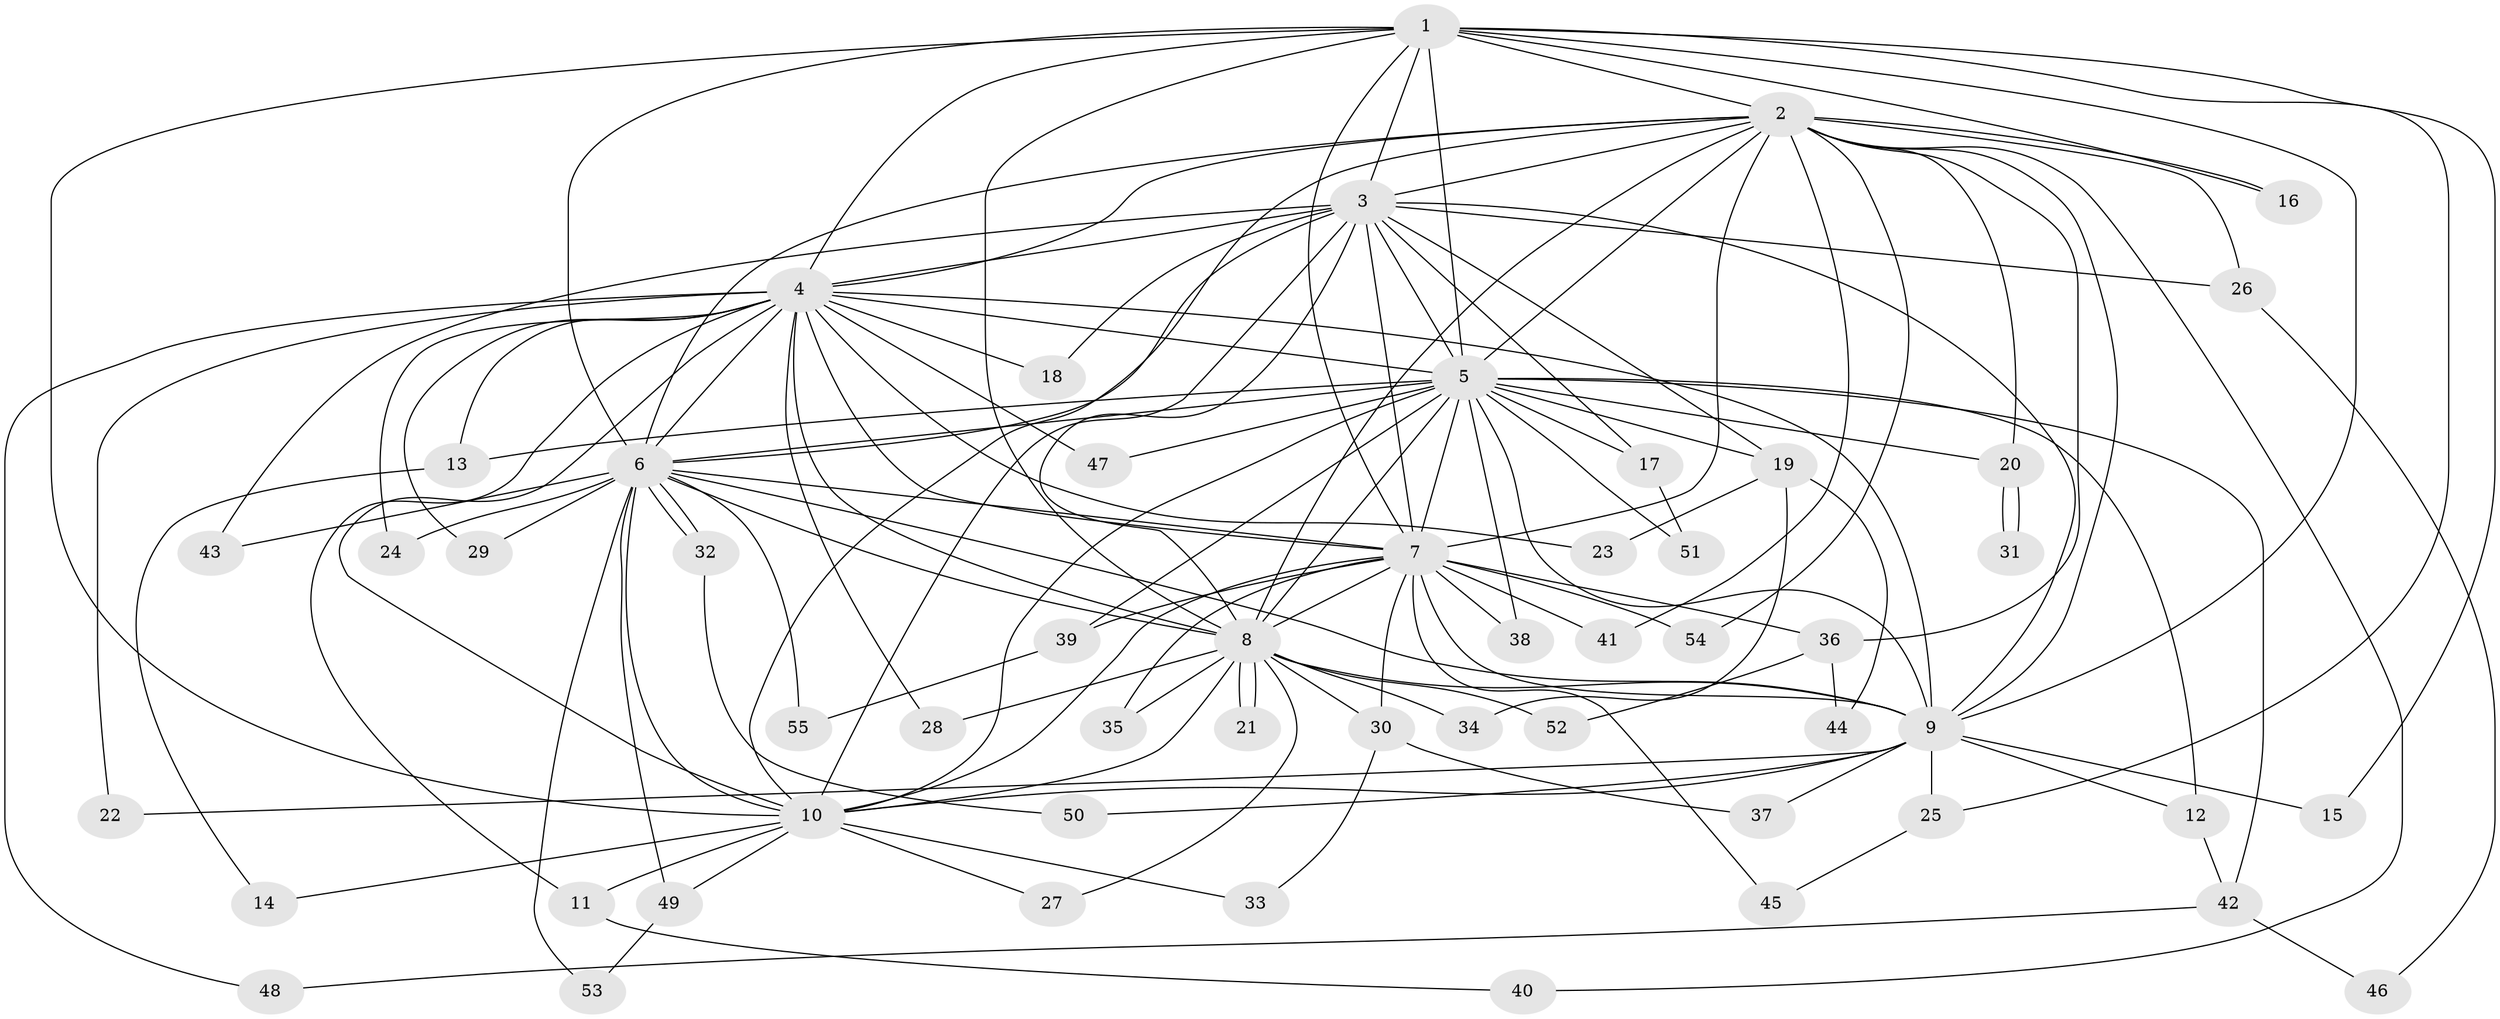 // coarse degree distribution, {18: 0.045454545454545456, 12: 0.045454545454545456, 6: 0.045454545454545456, 1: 0.2727272727272727, 3: 0.09090909090909091, 2: 0.5}
// Generated by graph-tools (version 1.1) at 2025/17/03/04/25 18:17:50]
// undirected, 55 vertices, 135 edges
graph export_dot {
graph [start="1"]
  node [color=gray90,style=filled];
  1;
  2;
  3;
  4;
  5;
  6;
  7;
  8;
  9;
  10;
  11;
  12;
  13;
  14;
  15;
  16;
  17;
  18;
  19;
  20;
  21;
  22;
  23;
  24;
  25;
  26;
  27;
  28;
  29;
  30;
  31;
  32;
  33;
  34;
  35;
  36;
  37;
  38;
  39;
  40;
  41;
  42;
  43;
  44;
  45;
  46;
  47;
  48;
  49;
  50;
  51;
  52;
  53;
  54;
  55;
  1 -- 2;
  1 -- 3;
  1 -- 4;
  1 -- 5;
  1 -- 6;
  1 -- 7;
  1 -- 8;
  1 -- 9;
  1 -- 10;
  1 -- 15;
  1 -- 16;
  1 -- 25;
  2 -- 3;
  2 -- 4;
  2 -- 5;
  2 -- 6;
  2 -- 7;
  2 -- 8;
  2 -- 9;
  2 -- 10;
  2 -- 16;
  2 -- 20;
  2 -- 26;
  2 -- 36;
  2 -- 40;
  2 -- 41;
  2 -- 54;
  3 -- 4;
  3 -- 5;
  3 -- 6;
  3 -- 7;
  3 -- 8;
  3 -- 9;
  3 -- 10;
  3 -- 17;
  3 -- 18;
  3 -- 19;
  3 -- 26;
  3 -- 43;
  4 -- 5;
  4 -- 6;
  4 -- 7;
  4 -- 8;
  4 -- 9;
  4 -- 10;
  4 -- 11;
  4 -- 13;
  4 -- 18;
  4 -- 22;
  4 -- 23;
  4 -- 24;
  4 -- 28;
  4 -- 29;
  4 -- 47;
  4 -- 48;
  5 -- 6;
  5 -- 7;
  5 -- 8;
  5 -- 9;
  5 -- 10;
  5 -- 12;
  5 -- 13;
  5 -- 17;
  5 -- 19;
  5 -- 20;
  5 -- 38;
  5 -- 39;
  5 -- 42;
  5 -- 47;
  5 -- 51;
  6 -- 7;
  6 -- 8;
  6 -- 9;
  6 -- 10;
  6 -- 24;
  6 -- 29;
  6 -- 32;
  6 -- 32;
  6 -- 43;
  6 -- 49;
  6 -- 53;
  6 -- 55;
  7 -- 8;
  7 -- 9;
  7 -- 10;
  7 -- 30;
  7 -- 35;
  7 -- 36;
  7 -- 38;
  7 -- 39;
  7 -- 41;
  7 -- 45;
  7 -- 54;
  8 -- 9;
  8 -- 10;
  8 -- 21;
  8 -- 21;
  8 -- 27;
  8 -- 28;
  8 -- 30;
  8 -- 34;
  8 -- 35;
  8 -- 52;
  9 -- 10;
  9 -- 12;
  9 -- 15;
  9 -- 22;
  9 -- 25;
  9 -- 37;
  9 -- 50;
  10 -- 11;
  10 -- 14;
  10 -- 27;
  10 -- 33;
  10 -- 49;
  11 -- 40;
  12 -- 42;
  13 -- 14;
  17 -- 51;
  19 -- 23;
  19 -- 34;
  19 -- 44;
  20 -- 31;
  20 -- 31;
  25 -- 45;
  26 -- 46;
  30 -- 33;
  30 -- 37;
  32 -- 50;
  36 -- 44;
  36 -- 52;
  39 -- 55;
  42 -- 46;
  42 -- 48;
  49 -- 53;
}
